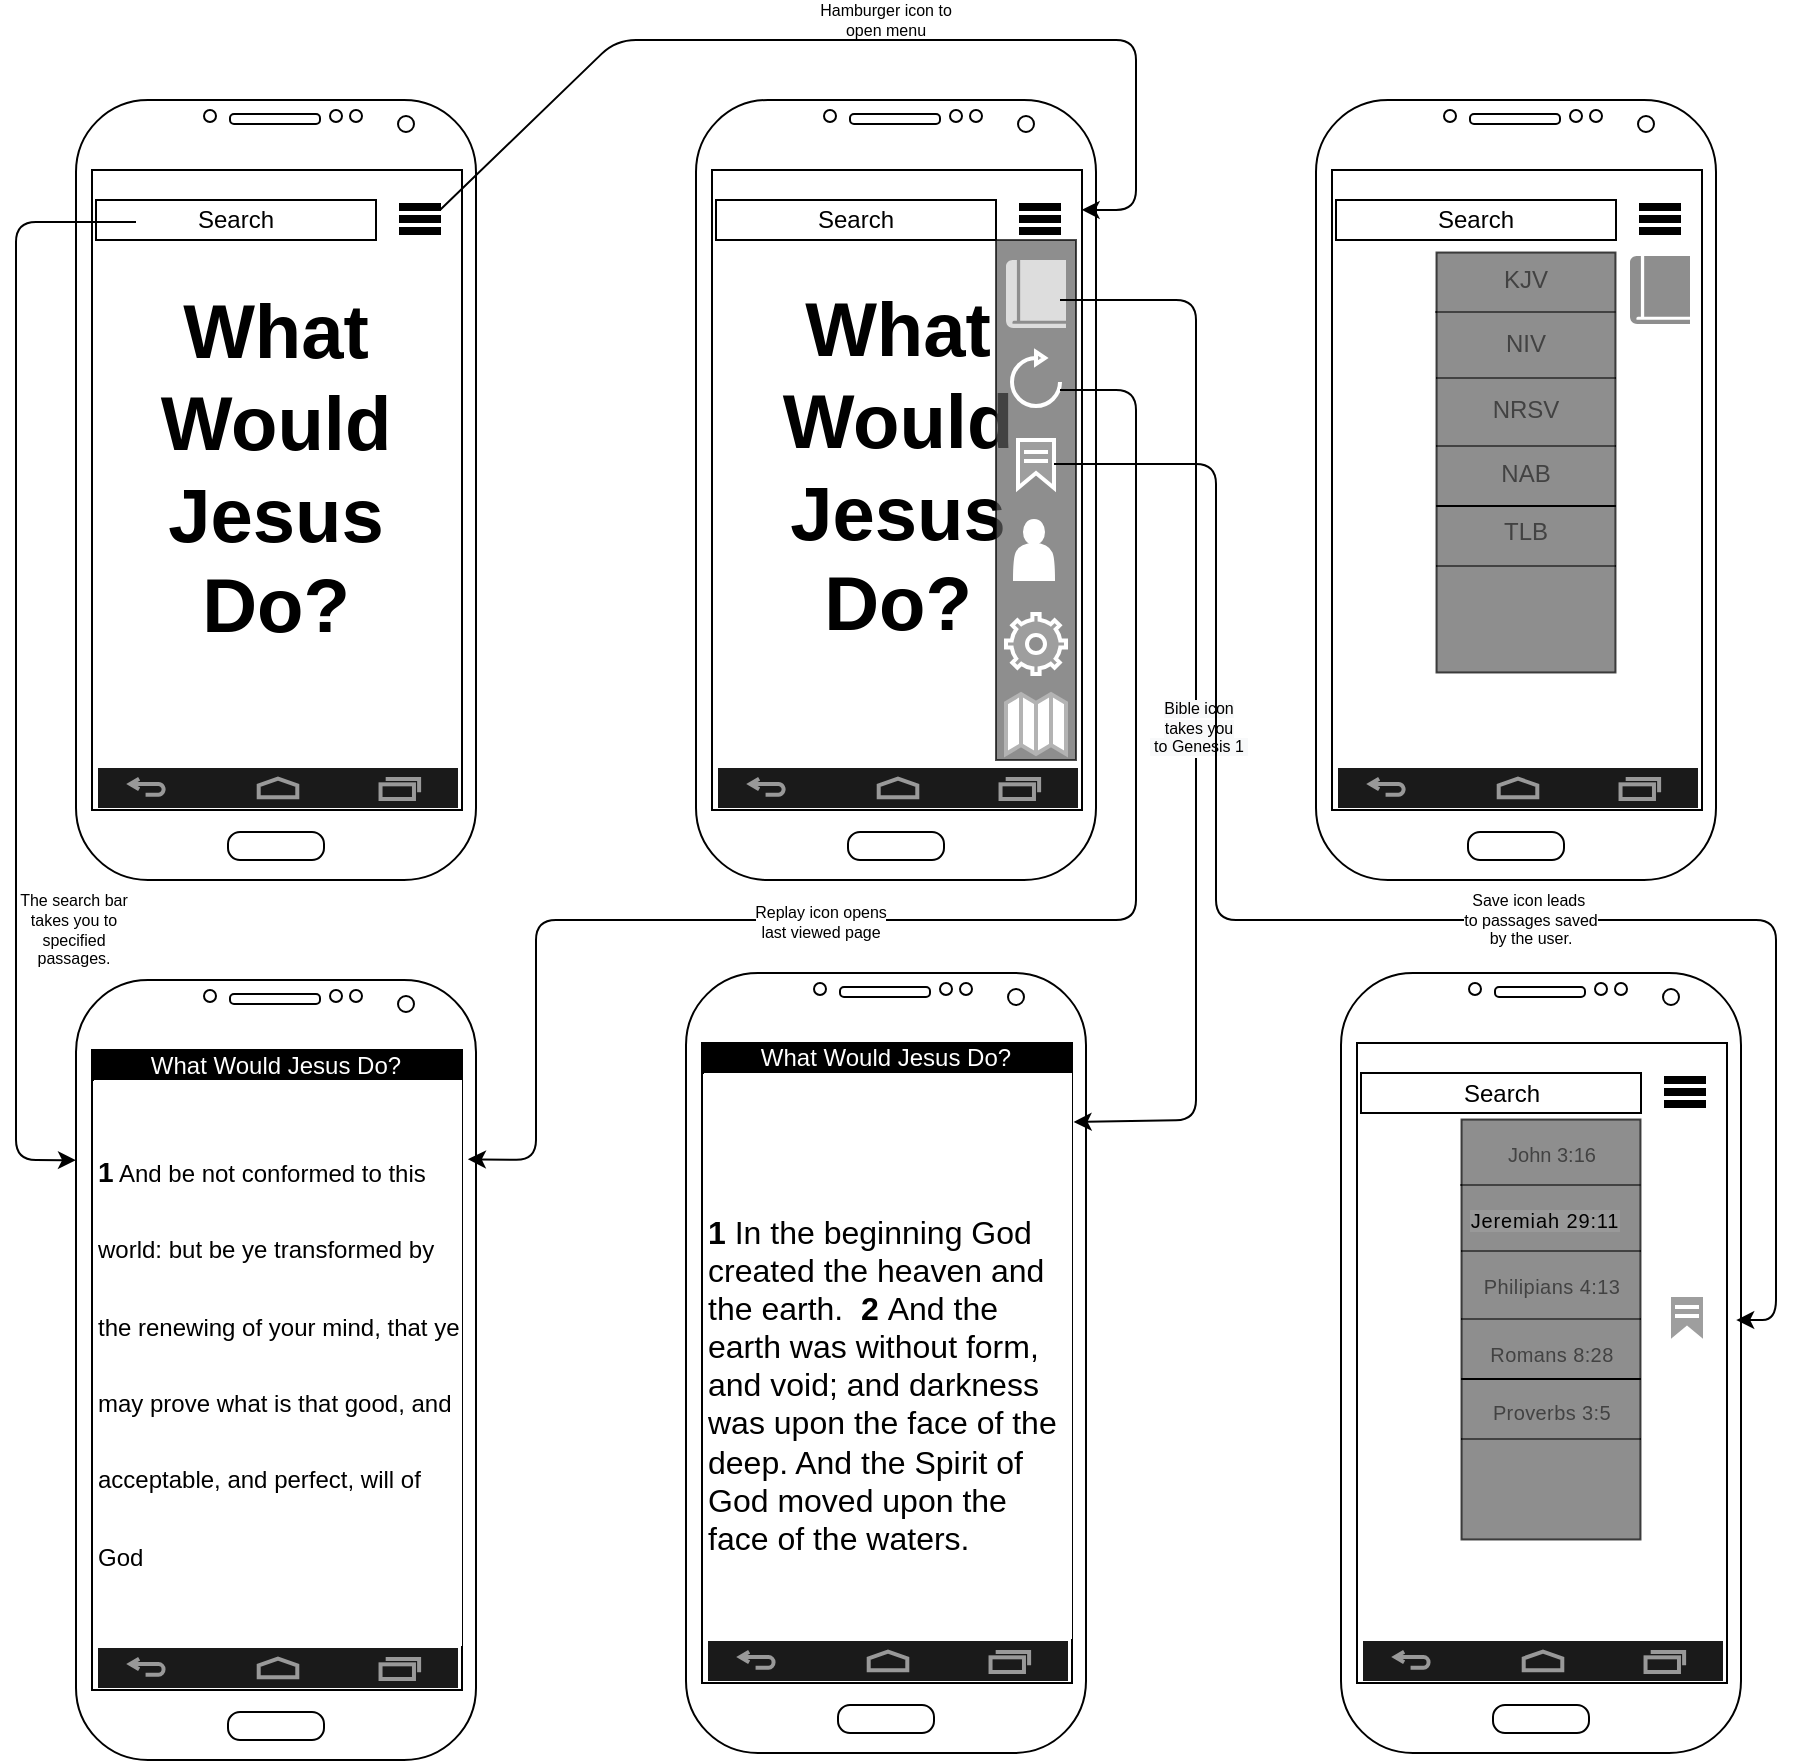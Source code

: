 <mxfile version="13.8.0" type="device"><diagram id="gk7R3OGgibHt61JKc7D0" name="Page-1"><mxGraphModel dx="1673" dy="621" grid="1" gridSize="10" guides="1" tooltips="1" connect="1" arrows="1" fold="1" page="1" pageScale="1" pageWidth="850" pageHeight="1100" math="0" shadow="0"><root><mxCell id="0"/><mxCell id="1" parent="0"/><mxCell id="u8t27nhOu-QMAmzcfLLA-1" value="" style="verticalLabelPosition=bottom;verticalAlign=top;html=1;shadow=0;dashed=0;strokeWidth=1;shape=mxgraph.android.phone2;" parent="1" vertex="1"><mxGeometry x="70" y="70" width="200" height="390" as="geometry"/></mxCell><mxCell id="u8t27nhOu-QMAmzcfLLA-2" value="Search" style="rounded=0;whiteSpace=wrap;html=1;" parent="1" vertex="1"><mxGeometry x="80" y="120" width="140" height="20" as="geometry"/></mxCell><mxCell id="u8t27nhOu-QMAmzcfLLA-7" value="" style="verticalLabelPosition=bottom;verticalAlign=top;html=1;shadow=0;dashed=0;strokeWidth=2;shape=mxgraph.android.navigation_bar_1_landscape;fillColor=#1A1A1A;strokeColor=#999999;fontColor=#000000;" parent="1" vertex="1"><mxGeometry x="81" y="404" width="180" height="20" as="geometry"/></mxCell><mxCell id="u8t27nhOu-QMAmzcfLLA-9" value="" style="rounded=0;whiteSpace=wrap;html=1;fontColor=#ffffff;fillColor=#000000;" parent="1" vertex="1"><mxGeometry x="232" y="128" width="20" height="3" as="geometry"/></mxCell><mxCell id="u8t27nhOu-QMAmzcfLLA-10" value="" style="rounded=0;whiteSpace=wrap;html=1;fontColor=#ffffff;fillColor=#000000;" parent="1" vertex="1"><mxGeometry x="232" y="122" width="20" height="3" as="geometry"/></mxCell><mxCell id="u8t27nhOu-QMAmzcfLLA-11" value="" style="rounded=0;whiteSpace=wrap;html=1;fontColor=#ffffff;fillColor=#000000;" parent="1" vertex="1"><mxGeometry x="232" y="134" width="20" height="3" as="geometry"/></mxCell><mxCell id="u8t27nhOu-QMAmzcfLLA-17" value="&lt;font style=&quot;font-size: 38px&quot;&gt;&lt;b&gt;What Would Jesus Do?&lt;/b&gt;&lt;/font&gt;" style="text;html=1;strokeColor=none;fillColor=none;align=center;verticalAlign=middle;whiteSpace=wrap;rounded=0;fontColor=#000000;" parent="1" vertex="1"><mxGeometry x="80" y="110" width="180" height="290" as="geometry"/></mxCell><mxCell id="u8t27nhOu-QMAmzcfLLA-18" value="" style="verticalLabelPosition=bottom;verticalAlign=top;html=1;shadow=0;dashed=0;strokeWidth=1;shape=mxgraph.android.phone2;" parent="1" vertex="1"><mxGeometry x="380" y="70" width="200" height="390" as="geometry"/></mxCell><mxCell id="u8t27nhOu-QMAmzcfLLA-19" value="Search" style="rounded=0;whiteSpace=wrap;html=1;" parent="1" vertex="1"><mxGeometry x="390" y="120" width="140" height="20" as="geometry"/></mxCell><mxCell id="u8t27nhOu-QMAmzcfLLA-21" value="" style="verticalLabelPosition=bottom;verticalAlign=top;html=1;shadow=0;dashed=0;strokeWidth=2;shape=mxgraph.android.navigation_bar_1_landscape;fillColor=#1A1A1A;strokeColor=#999999;fontColor=#000000;" parent="1" vertex="1"><mxGeometry x="391" y="404" width="180" height="20" as="geometry"/></mxCell><mxCell id="u8t27nhOu-QMAmzcfLLA-22" value="" style="rounded=0;whiteSpace=wrap;html=1;fontColor=#ffffff;fillColor=#000000;" parent="1" vertex="1"><mxGeometry x="542" y="128" width="20" height="3" as="geometry"/></mxCell><mxCell id="u8t27nhOu-QMAmzcfLLA-23" value="" style="rounded=0;whiteSpace=wrap;html=1;fontColor=#ffffff;fillColor=#000000;" parent="1" vertex="1"><mxGeometry x="542" y="122" width="20" height="3" as="geometry"/></mxCell><mxCell id="u8t27nhOu-QMAmzcfLLA-24" value="" style="rounded=0;whiteSpace=wrap;html=1;fontColor=#ffffff;fillColor=#000000;" parent="1" vertex="1"><mxGeometry x="542" y="134" width="20" height="3" as="geometry"/></mxCell><mxCell id="u8t27nhOu-QMAmzcfLLA-25" value="&lt;font style=&quot;font-size: 38px&quot;&gt;&lt;b&gt;What Would Jesus Do?&lt;/b&gt;&lt;/font&gt;" style="text;html=1;strokeColor=none;fillColor=none;align=center;verticalAlign=middle;whiteSpace=wrap;rounded=0;fontColor=#000000;" parent="1" vertex="1"><mxGeometry x="391" y="110" width="180" height="287" as="geometry"/></mxCell><mxCell id="u8t27nhOu-QMAmzcfLLA-26" value="" style="rounded=0;whiteSpace=wrap;html=1;strokeColor=#000000;fontColor=#000000;rotation=90;opacity=70;fillColor=#5E5E5E;" parent="1" vertex="1"><mxGeometry x="420" y="250" width="260" height="40" as="geometry"/></mxCell><mxCell id="u8t27nhOu-QMAmzcfLLA-30" value="" style="html=1;verticalLabelPosition=bottom;align=center;labelBackgroundColor=#ffffff;verticalAlign=top;strokeWidth=2;shadow=0;dashed=0;shape=mxgraph.ios7.icons.settings;fillColor=#9E9E9E;fontColor=#000000;strokeColor=#FFFFFF;" parent="1" vertex="1"><mxGeometry x="535" y="327" width="30" height="30" as="geometry"/></mxCell><mxCell id="u8t27nhOu-QMAmzcfLLA-31" value="" style="html=1;verticalLabelPosition=bottom;align=center;labelBackgroundColor=#ffffff;verticalAlign=top;strokeWidth=2;shadow=0;dashed=0;shape=mxgraph.ios7.icons.bookmark;fillColor=#9E9E9E;fontColor=#000000;strokeColor=#FFFFFF;" parent="1" vertex="1"><mxGeometry x="541" y="240" width="18" height="24" as="geometry"/></mxCell><mxCell id="u8t27nhOu-QMAmzcfLLA-34" value="" style="html=1;verticalLabelPosition=bottom;align=center;labelBackgroundColor=#ffffff;verticalAlign=top;strokeWidth=2;shadow=0;dashed=0;shape=mxgraph.ios7.icons.reload;fillColor=#9E9E9E;fontColor=#000000;strokeColor=#FFFFFF;" parent="1" vertex="1"><mxGeometry x="538" y="196" width="24" height="27" as="geometry"/></mxCell><mxCell id="u8t27nhOu-QMAmzcfLLA-36" value="" style="pointerEvents=1;shadow=0;dashed=0;html=1;strokeColor=none;labelPosition=center;verticalLabelPosition=bottom;verticalAlign=top;outlineConnect=0;align=center;shape=mxgraph.office.concepts.book_journal;fontColor=#000000;opacity=70;fillColor=#FFFFFF;" parent="1" vertex="1"><mxGeometry x="535" y="150" width="30" height="34" as="geometry"/></mxCell><mxCell id="u8t27nhOu-QMAmzcfLLA-37" value="" style="shape=image;html=1;verticalAlign=top;verticalLabelPosition=bottom;labelBackgroundColor=#ffffff;imageAspect=0;aspect=fixed;image=https://cdn1.iconfinder.com/data/icons/essentials-pack/96/search_magnifying_glass_find_magnifier_zoom-128.png;strokeColor=#FFFFFF;fillColor=#FFFFFF;fontColor=#000000;" parent="1" vertex="1"><mxGeometry x="180" y="122" width="15" height="15" as="geometry"/></mxCell><mxCell id="u8t27nhOu-QMAmzcfLLA-39" value="" style="shape=image;html=1;verticalAlign=top;verticalLabelPosition=bottom;labelBackgroundColor=#ffffff;imageAspect=0;aspect=fixed;image=https://cdn1.iconfinder.com/data/icons/essentials-pack/96/search_magnifying_glass_find_magnifier_zoom-128.png;strokeColor=#FFFFFF;fillColor=#FFFFFF;fontColor=#000000;" parent="1" vertex="1"><mxGeometry x="490" y="122" width="15" height="15" as="geometry"/></mxCell><mxCell id="u8t27nhOu-QMAmzcfLLA-41" value="" style="verticalLabelPosition=bottom;verticalAlign=top;html=1;shadow=0;dashed=0;strokeWidth=1;shape=mxgraph.android.phone2;" parent="1" vertex="1"><mxGeometry x="690" y="70" width="200" height="390" as="geometry"/></mxCell><mxCell id="u8t27nhOu-QMAmzcfLLA-42" value="Search" style="rounded=0;whiteSpace=wrap;html=1;" parent="1" vertex="1"><mxGeometry x="700" y="120" width="140" height="20" as="geometry"/></mxCell><mxCell id="u8t27nhOu-QMAmzcfLLA-43" value="" style="verticalLabelPosition=bottom;verticalAlign=top;html=1;shadow=0;dashed=0;strokeWidth=2;shape=mxgraph.android.navigation_bar_1_landscape;fillColor=#1A1A1A;strokeColor=#999999;fontColor=#000000;" parent="1" vertex="1"><mxGeometry x="701" y="404" width="180" height="20" as="geometry"/></mxCell><mxCell id="u8t27nhOu-QMAmzcfLLA-44" value="" style="rounded=0;whiteSpace=wrap;html=1;fontColor=#ffffff;fillColor=#000000;" parent="1" vertex="1"><mxGeometry x="852" y="128" width="20" height="3" as="geometry"/></mxCell><mxCell id="u8t27nhOu-QMAmzcfLLA-45" value="" style="rounded=0;whiteSpace=wrap;html=1;fontColor=#ffffff;fillColor=#000000;" parent="1" vertex="1"><mxGeometry x="852" y="122" width="20" height="3" as="geometry"/></mxCell><mxCell id="u8t27nhOu-QMAmzcfLLA-46" value="" style="rounded=0;whiteSpace=wrap;html=1;fontColor=#ffffff;fillColor=#000000;" parent="1" vertex="1"><mxGeometry x="852" y="134" width="20" height="3" as="geometry"/></mxCell><mxCell id="u8t27nhOu-QMAmzcfLLA-48" value="" style="shape=image;html=1;verticalAlign=top;verticalLabelPosition=bottom;labelBackgroundColor=#ffffff;imageAspect=0;aspect=fixed;image=https://cdn1.iconfinder.com/data/icons/essentials-pack/96/search_magnifying_glass_find_magnifier_zoom-128.png;strokeColor=#FFFFFF;fillColor=#FFFFFF;fontColor=#000000;" parent="1" vertex="1"><mxGeometry x="800" y="122" width="15" height="15" as="geometry"/></mxCell><mxCell id="u8t27nhOu-QMAmzcfLLA-49" value="" style="shape=actor;whiteSpace=wrap;html=1;strokeColor=#FFFFFF;fillColor=#FFFFFF;fontColor=#000000;" parent="1" vertex="1"><mxGeometry x="539" y="280" width="20" height="30" as="geometry"/></mxCell><mxCell id="HzYfSHSDESSfTmAfajsV-2" value="" style="html=1;verticalLabelPosition=bottom;align=center;labelBackgroundColor=#ffffff;verticalAlign=top;strokeWidth=2;shadow=0;dashed=0;shape=mxgraph.ios7.icons.map;strokeColor=#B3B3B3;" parent="1" vertex="1"><mxGeometry x="535" y="367" width="30" height="30" as="geometry"/></mxCell><mxCell id="HzYfSHSDESSfTmAfajsV-3" value="" style="pointerEvents=1;shadow=0;dashed=0;html=1;strokeColor=none;labelPosition=center;verticalLabelPosition=bottom;verticalAlign=top;outlineConnect=0;align=center;shape=mxgraph.office.concepts.book_journal;fontColor=#000000;opacity=70;fillColor=#5E5E5E;" parent="1" vertex="1"><mxGeometry x="847" y="148" width="30" height="34" as="geometry"/></mxCell><mxCell id="HzYfSHSDESSfTmAfajsV-5" value="KJV" style="text;html=1;strokeColor=none;fillColor=none;align=center;verticalAlign=middle;whiteSpace=wrap;rounded=0;opacity=70;" parent="1" vertex="1"><mxGeometry x="750" y="150" width="90" height="20" as="geometry"/></mxCell><mxCell id="HzYfSHSDESSfTmAfajsV-6" value="NIV" style="text;html=1;strokeColor=none;fillColor=none;align=center;verticalAlign=middle;whiteSpace=wrap;rounded=0;opacity=70;" parent="1" vertex="1"><mxGeometry x="750" y="182" width="90" height="20" as="geometry"/></mxCell><mxCell id="HzYfSHSDESSfTmAfajsV-7" value="NRSV" style="text;html=1;strokeColor=none;fillColor=none;align=center;verticalAlign=middle;whiteSpace=wrap;rounded=0;opacity=70;" parent="1" vertex="1"><mxGeometry x="750" y="215" width="90" height="20" as="geometry"/></mxCell><mxCell id="HzYfSHSDESSfTmAfajsV-8" value="NAB" style="text;html=1;strokeColor=none;fillColor=none;align=center;verticalAlign=middle;whiteSpace=wrap;rounded=0;opacity=70;" parent="1" vertex="1"><mxGeometry x="750" y="247" width="90" height="20" as="geometry"/></mxCell><mxCell id="HzYfSHSDESSfTmAfajsV-9" value="TLB" style="text;html=1;strokeColor=none;fillColor=none;align=center;verticalAlign=middle;whiteSpace=wrap;rounded=0;opacity=70;" parent="1" vertex="1"><mxGeometry x="750" y="276" width="90" height="20" as="geometry"/></mxCell><mxCell id="HzYfSHSDESSfTmAfajsV-10" value="" style="endArrow=none;html=1;" parent="1" source="HzYfSHSDESSfTmAfajsV-4" edge="1"><mxGeometry width="50" height="50" relative="1" as="geometry"><mxPoint x="750" y="272" as="sourcePoint"/><mxPoint x="840" y="272" as="targetPoint"/></mxGeometry></mxCell><mxCell id="HzYfSHSDESSfTmAfajsV-13" value="" style="endArrow=none;html=1;" parent="1" edge="1"><mxGeometry width="50" height="50" relative="1" as="geometry"><mxPoint x="750" y="243" as="sourcePoint"/><mxPoint x="840" y="243" as="targetPoint"/></mxGeometry></mxCell><mxCell id="HzYfSHSDESSfTmAfajsV-14" value="" style="endArrow=none;html=1;" parent="1" edge="1"><mxGeometry width="50" height="50" relative="1" as="geometry"><mxPoint x="750" y="209" as="sourcePoint"/><mxPoint x="840" y="209" as="targetPoint"/></mxGeometry></mxCell><mxCell id="HzYfSHSDESSfTmAfajsV-15" value="" style="endArrow=none;html=1;" parent="1" edge="1"><mxGeometry width="50" height="50" relative="1" as="geometry"><mxPoint x="749.75" y="176" as="sourcePoint"/><mxPoint x="839.75" y="176" as="targetPoint"/></mxGeometry></mxCell><mxCell id="HzYfSHSDESSfTmAfajsV-16" value="" style="endArrow=none;html=1;" parent="1" edge="1"><mxGeometry width="50" height="50" relative="1" as="geometry"><mxPoint x="750" y="303" as="sourcePoint"/><mxPoint x="840" y="303" as="targetPoint"/></mxGeometry></mxCell><mxCell id="HzYfSHSDESSfTmAfajsV-4" value="&lt;font size=&quot;1&quot;&gt;&lt;br&gt;&lt;/font&gt;" style="rounded=0;whiteSpace=wrap;html=1;fillColor=#5E5E5E;rotation=90;opacity=70;align=center;labelBorderColor=none;strokeWidth=1;" parent="1" vertex="1"><mxGeometry x="690" y="206.5" width="210" height="89.5" as="geometry"/></mxCell><mxCell id="HzYfSHSDESSfTmAfajsV-17" value="" style="endArrow=none;html=1;" parent="1" target="HzYfSHSDESSfTmAfajsV-4" edge="1"><mxGeometry width="50" height="50" relative="1" as="geometry"><mxPoint x="750" y="272" as="sourcePoint"/><mxPoint x="840" y="272" as="targetPoint"/></mxGeometry></mxCell><mxCell id="HzYfSHSDESSfTmAfajsV-19" value="" style="endArrow=none;html=1;" parent="1" edge="1"><mxGeometry width="50" height="50" relative="1" as="geometry"><mxPoint x="750" y="273" as="sourcePoint"/><mxPoint x="840" y="273" as="targetPoint"/></mxGeometry></mxCell><mxCell id="wZAakhNZ2oQMDFhuM46E-1" value="" style="verticalLabelPosition=bottom;verticalAlign=top;html=1;shadow=0;dashed=0;strokeWidth=1;shape=mxgraph.android.phone2;" parent="1" vertex="1"><mxGeometry x="70" y="510" width="200" height="390" as="geometry"/></mxCell><mxCell id="wZAakhNZ2oQMDFhuM46E-3" value="" style="verticalLabelPosition=bottom;verticalAlign=top;html=1;shadow=0;dashed=0;strokeWidth=2;shape=mxgraph.android.navigation_bar_1_landscape;fillColor=#1A1A1A;strokeColor=#999999;fontColor=#000000;" parent="1" vertex="1"><mxGeometry x="81" y="844" width="180" height="20" as="geometry"/></mxCell><mxCell id="wZAakhNZ2oQMDFhuM46E-9" value="&lt;font color=&quot;#ffffff&quot;&gt;What Would Jesus Do?&lt;/font&gt;" style="rounded=0;whiteSpace=wrap;html=1;fillColor=#000000;" parent="1" vertex="1"><mxGeometry x="78" y="545" width="184" height="15" as="geometry"/></mxCell><mxCell id="wZAakhNZ2oQMDFhuM46E-10" value="&lt;p style=&quot;box-sizing: border-box ; min-width: 0px ; line-height: 2.4rem ; background-color: rgb(255 , 255 , 255)&quot;&gt;&lt;span id=&quot;en-KJV-28248&quot; class=&quot;text Rom-12-2&quot;&gt;&lt;font&gt;&lt;b&gt;&lt;font style=&quot;font-size: 14px&quot;&gt;1&lt;/font&gt;&lt;/b&gt; And be not conformed to this world: but be ye transformed by the renewing of your mind, that ye may prove what is that good, and acceptable, and perfect, will of God&lt;/font&gt;&lt;/span&gt;&lt;/p&gt;" style="text;html=1;strokeColor=none;align=left;verticalAlign=middle;whiteSpace=wrap;rounded=0;fillColor=#FFFFFF;" parent="1" vertex="1"><mxGeometry x="79" y="560" width="184" height="283" as="geometry"/></mxCell><mxCell id="XPmHkmqlokjfU75do_1V-2" value="" style="endArrow=classic;html=1;entryX=1.01;entryY=0.052;entryDx=0;entryDy=0;entryPerimeter=0;" edge="1" parent="1" target="u8t27nhOu-QMAmzcfLLA-25"><mxGeometry width="50" height="50" relative="1" as="geometry"><mxPoint x="252" y="125" as="sourcePoint"/><mxPoint x="600" y="150" as="targetPoint"/><Array as="points"><mxPoint x="340" y="40"/><mxPoint x="600" y="40"/><mxPoint x="600" y="125"/></Array></mxGeometry></mxCell><mxCell id="XPmHkmqlokjfU75do_1V-3" value="Hamburger icon to open menu" style="text;html=1;strokeColor=none;fillColor=none;align=center;verticalAlign=middle;whiteSpace=wrap;rounded=0;fontSize=8;" vertex="1" parent="1"><mxGeometry x="440" y="20" width="70" height="20" as="geometry"/></mxCell><mxCell id="XPmHkmqlokjfU75do_1V-14" value="" style="endArrow=classic;html=1;fontSize=8;entryX=0;entryY=0.231;entryDx=0;entryDy=0;entryPerimeter=0;" edge="1" parent="1" target="wZAakhNZ2oQMDFhuM46E-1"><mxGeometry width="50" height="50" relative="1" as="geometry"><mxPoint x="99.999" y="131" as="sourcePoint"/><mxPoint x="40" y="624" as="targetPoint"/><Array as="points"><mxPoint x="40" y="131"/><mxPoint x="40" y="600"/></Array></mxGeometry></mxCell><mxCell id="XPmHkmqlokjfU75do_1V-15" value="The search bar takes you to specified passages." style="text;html=1;strokeColor=none;fillColor=none;align=center;verticalAlign=middle;whiteSpace=wrap;rounded=0;fontSize=8;" vertex="1" parent="1"><mxGeometry x="38" y="460" width="62" height="50" as="geometry"/></mxCell><mxCell id="XPmHkmqlokjfU75do_1V-18" value="" style="verticalLabelPosition=bottom;verticalAlign=top;html=1;shadow=0;dashed=0;strokeWidth=1;shape=mxgraph.android.phone2;" vertex="1" parent="1"><mxGeometry x="375" y="506.5" width="200" height="390" as="geometry"/></mxCell><mxCell id="XPmHkmqlokjfU75do_1V-19" value="" style="verticalLabelPosition=bottom;verticalAlign=top;html=1;shadow=0;dashed=0;strokeWidth=2;shape=mxgraph.android.navigation_bar_1_landscape;fillColor=#1A1A1A;strokeColor=#999999;fontColor=#000000;" vertex="1" parent="1"><mxGeometry x="386" y="840.5" width="180" height="20" as="geometry"/></mxCell><mxCell id="XPmHkmqlokjfU75do_1V-20" value="&lt;font color=&quot;#ffffff&quot;&gt;What Would Jesus Do?&lt;/font&gt;" style="rounded=0;whiteSpace=wrap;html=1;fillColor=#000000;" vertex="1" parent="1"><mxGeometry x="383" y="541.5" width="184" height="15" as="geometry"/></mxCell><mxCell id="XPmHkmqlokjfU75do_1V-21" value="&lt;br&gt;&lt;br&gt;&lt;font style=&quot;font-size: 16px&quot;&gt;&lt;b style=&quot;color: rgb(0 , 0 , 0) ; font-style: normal ; letter-spacing: normal ; text-indent: 0px ; text-transform: none ; word-spacing: 0px&quot;&gt;1&amp;nbsp;&lt;/b&gt;&lt;span style=&quot;color: rgb(0 , 0 , 0) ; font-style: normal ; font-weight: 400 ; letter-spacing: normal ; text-indent: 0px ; text-transform: none ; word-spacing: 0px ; display: inline ; float: none&quot;&gt;In the beginning God created the heaven and the earth.&amp;nbsp;&amp;nbsp;&lt;/span&gt;&lt;b style=&quot;color: rgb(0 , 0 , 0) ; font-style: normal ; letter-spacing: normal ; text-indent: 0px ; text-transform: none ; word-spacing: 0px&quot;&gt;2&lt;/b&gt;&lt;span style=&quot;color: rgb(0 , 0 , 0) ; font-style: normal ; font-weight: 400 ; letter-spacing: normal ; text-indent: 0px ; text-transform: none ; word-spacing: 0px ; display: inline ; float: none&quot;&gt;&amp;nbsp;And the earth was without form, and void; and darkness was upon the face of the deep. And the Spirit of God moved upon the face of the waters.&lt;/span&gt;&lt;/font&gt;" style="text;html=1;strokeColor=none;align=left;verticalAlign=middle;whiteSpace=wrap;rounded=0;fillColor=#FFFFFF;" vertex="1" parent="1"><mxGeometry x="384" y="556.5" width="184" height="283" as="geometry"/></mxCell><mxCell id="XPmHkmqlokjfU75do_1V-22" value="" style="endArrow=classic;html=1;fontSize=8;entryX=0.969;entryY=0.191;entryDx=0;entryDy=0;entryPerimeter=0;" edge="1" parent="1" target="XPmHkmqlokjfU75do_1V-18"><mxGeometry width="50" height="50" relative="1" as="geometry"><mxPoint x="562" y="170" as="sourcePoint"/><mxPoint x="570" y="584" as="targetPoint"/><Array as="points"><mxPoint x="630" y="170"/><mxPoint x="630" y="580"/></Array></mxGeometry></mxCell><mxCell id="XPmHkmqlokjfU75do_1V-36" value="&lt;span style=&quot;background-color: rgb(248 , 249 , 250)&quot;&gt;Bible icon &lt;br&gt;takes you&lt;br&gt;&amp;nbsp;to Genesis&amp;nbsp;1&amp;nbsp;&lt;/span&gt;" style="edgeLabel;html=1;align=center;verticalAlign=middle;resizable=0;points=[];fontSize=8;" vertex="1" connectable="0" parent="XPmHkmqlokjfU75do_1V-22"><mxGeometry x="0.045" y="1" relative="1" as="geometry"><mxPoint as="offset"/></mxGeometry></mxCell><mxCell id="XPmHkmqlokjfU75do_1V-37" value="" style="endArrow=classic;html=1;fontSize=8;entryX=1.016;entryY=0.14;entryDx=0;entryDy=0;entryPerimeter=0;" edge="1" parent="1" target="wZAakhNZ2oQMDFhuM46E-10"><mxGeometry width="50" height="50" relative="1" as="geometry"><mxPoint x="562" y="215" as="sourcePoint"/><mxPoint x="300" y="640" as="targetPoint"/><Array as="points"><mxPoint x="600" y="215"/><mxPoint x="600" y="480"/><mxPoint x="300" y="480"/><mxPoint x="300" y="600"/></Array></mxGeometry></mxCell><mxCell id="XPmHkmqlokjfU75do_1V-38" value="Replay icon opens &lt;br&gt;last viewed page" style="edgeLabel;html=1;align=center;verticalAlign=middle;resizable=0;points=[];fontSize=8;" vertex="1" connectable="0" parent="XPmHkmqlokjfU75do_1V-37"><mxGeometry x="0.218" y="1" relative="1" as="geometry"><mxPoint as="offset"/></mxGeometry></mxCell><mxCell id="XPmHkmqlokjfU75do_1V-39" value="" style="verticalLabelPosition=bottom;verticalAlign=top;html=1;shadow=0;dashed=0;strokeWidth=1;shape=mxgraph.android.phone2;" vertex="1" parent="1"><mxGeometry x="702.5" y="506.5" width="200" height="390" as="geometry"/></mxCell><mxCell id="XPmHkmqlokjfU75do_1V-40" value="Search" style="rounded=0;whiteSpace=wrap;html=1;" vertex="1" parent="1"><mxGeometry x="712.5" y="556.5" width="140" height="20" as="geometry"/></mxCell><mxCell id="XPmHkmqlokjfU75do_1V-41" value="" style="verticalLabelPosition=bottom;verticalAlign=top;html=1;shadow=0;dashed=0;strokeWidth=2;shape=mxgraph.android.navigation_bar_1_landscape;fillColor=#1A1A1A;strokeColor=#999999;fontColor=#000000;" vertex="1" parent="1"><mxGeometry x="713.5" y="840.5" width="180" height="20" as="geometry"/></mxCell><mxCell id="XPmHkmqlokjfU75do_1V-42" value="" style="rounded=0;whiteSpace=wrap;html=1;fontColor=#ffffff;fillColor=#000000;" vertex="1" parent="1"><mxGeometry x="864.5" y="564.5" width="20" height="3" as="geometry"/></mxCell><mxCell id="XPmHkmqlokjfU75do_1V-43" value="" style="rounded=0;whiteSpace=wrap;html=1;fontColor=#ffffff;fillColor=#000000;" vertex="1" parent="1"><mxGeometry x="864.5" y="558.5" width="20" height="3" as="geometry"/></mxCell><mxCell id="XPmHkmqlokjfU75do_1V-44" value="" style="rounded=0;whiteSpace=wrap;html=1;fontColor=#ffffff;fillColor=#000000;" vertex="1" parent="1"><mxGeometry x="864.5" y="570.5" width="20" height="3" as="geometry"/></mxCell><mxCell id="XPmHkmqlokjfU75do_1V-45" value="" style="shape=image;html=1;verticalAlign=top;verticalLabelPosition=bottom;labelBackgroundColor=#ffffff;imageAspect=0;aspect=fixed;image=https://cdn1.iconfinder.com/data/icons/essentials-pack/96/search_magnifying_glass_find_magnifier_zoom-128.png;strokeColor=#FFFFFF;fillColor=#FFFFFF;fontColor=#000000;" vertex="1" parent="1"><mxGeometry x="812.5" y="558.5" width="15" height="15" as="geometry"/></mxCell><mxCell id="XPmHkmqlokjfU75do_1V-47" value="&lt;font style=&quot;font-size: 10px&quot;&gt;John 3:16&lt;/font&gt;" style="text;html=1;strokeColor=none;fillColor=none;align=center;verticalAlign=middle;whiteSpace=wrap;rounded=0;opacity=70;" vertex="1" parent="1"><mxGeometry x="762.5" y="586.5" width="90" height="20" as="geometry"/></mxCell><mxCell id="XPmHkmqlokjfU75do_1V-49" value="&lt;div class=&quot;slideshow-slide-hed&quot; style=&quot;box-sizing: border-box ; font-family: &amp;#34;brandon&amp;#34; , &amp;#34;helvetica&amp;#34; , &amp;#34;arial&amp;#34; , sans-serif ; line-height: 1.13 ; letter-spacing: 0.02em ; margin-bottom: 0.625rem ; padding: 0.625rem 0px ; outline: 0px ; background-color: rgb(255 , 255 , 255) ; font-size: 11px&quot;&gt;&lt;font style=&quot;font-size: 10px&quot;&gt;Philipians 4:13&lt;/font&gt;&lt;/div&gt;&lt;div class=&quot;slideshow-slide-dek&quot; style=&quot;box-sizing: border-box ; font-family: &amp;#34;charter&amp;#34; , &amp;#34;georgia&amp;#34; , &amp;#34;times&amp;#34; , serif ; font-size: 1.062rem ; line-height: 1.4 ; outline: 0px ; background-color: rgb(255 , 255 , 255)&quot;&gt;&lt;/div&gt;" style="text;html=1;strokeColor=none;fillColor=none;align=center;verticalAlign=middle;whiteSpace=wrap;rounded=0;opacity=70;" vertex="1" parent="1"><mxGeometry x="762.5" y="657.5" width="90" height="20" as="geometry"/></mxCell><mxCell id="XPmHkmqlokjfU75do_1V-50" value="&lt;div class=&quot;slideshow-slide-hed&quot; style=&quot;box-sizing: border-box ; font-family: &amp;#34;brandon&amp;#34; , &amp;#34;helvetica&amp;#34; , &amp;#34;arial&amp;#34; , sans-serif ; line-height: 1.13 ; letter-spacing: 0.02em ; margin-bottom: 0.625rem ; padding: 0.625rem 0px ; outline: 0px ; background-color: rgb(255 , 255 , 255) ; font-size: 10px&quot;&gt;Romans 8:28&lt;/div&gt;&lt;div class=&quot;slideshow-slide-dek&quot; style=&quot;box-sizing: border-box ; font-family: &amp;#34;charter&amp;#34; , &amp;#34;georgia&amp;#34; , &amp;#34;times&amp;#34; , serif ; font-size: 1.062rem ; line-height: 1.4 ; outline: 0px ; background-color: rgb(255 , 255 , 255)&quot;&gt;&lt;/div&gt;" style="text;html=1;strokeColor=none;fillColor=none;align=center;verticalAlign=middle;whiteSpace=wrap;rounded=0;opacity=70;" vertex="1" parent="1"><mxGeometry x="762.5" y="691.5" width="90" height="20" as="geometry"/></mxCell><mxCell id="XPmHkmqlokjfU75do_1V-51" value="&lt;div class=&quot;slideshow-slide-hed&quot; style=&quot;box-sizing: border-box ; font-family: &amp;#34;brandon&amp;#34; , &amp;#34;helvetica&amp;#34; , &amp;#34;arial&amp;#34; , sans-serif ; line-height: 1.13 ; letter-spacing: 0.02em ; margin-bottom: 0.625rem ; padding: 0.625rem 0px ; outline: 0px ; background-color: rgb(255 , 255 , 255) ; font-size: 10px&quot;&gt;Proverbs 3:5&lt;/div&gt;&lt;div class=&quot;slideshow-slide-dek&quot; style=&quot;box-sizing: border-box ; font-family: &amp;#34;charter&amp;#34; , &amp;#34;georgia&amp;#34; , &amp;#34;times&amp;#34; , serif ; font-size: 1.062rem ; line-height: 1.4 ; outline: 0px ; background-color: rgb(255 , 255 , 255)&quot;&gt;&lt;/div&gt;" style="text;html=1;strokeColor=none;fillColor=none;align=center;verticalAlign=middle;whiteSpace=wrap;rounded=0;opacity=70;" vertex="1" parent="1"><mxGeometry x="762.5" y="720.5" width="90" height="20" as="geometry"/></mxCell><mxCell id="XPmHkmqlokjfU75do_1V-52" value="" style="endArrow=none;html=1;" edge="1" parent="1" source="XPmHkmqlokjfU75do_1V-57"><mxGeometry width="50" height="50" relative="1" as="geometry"><mxPoint x="762.5" y="708.5" as="sourcePoint"/><mxPoint x="852.5" y="708.5" as="targetPoint"/></mxGeometry></mxCell><mxCell id="XPmHkmqlokjfU75do_1V-53" value="" style="endArrow=none;html=1;" edge="1" parent="1"><mxGeometry width="50" height="50" relative="1" as="geometry"><mxPoint x="762.5" y="679.5" as="sourcePoint"/><mxPoint x="852.5" y="679.5" as="targetPoint"/></mxGeometry></mxCell><mxCell id="XPmHkmqlokjfU75do_1V-54" value="" style="endArrow=none;html=1;" edge="1" parent="1"><mxGeometry width="50" height="50" relative="1" as="geometry"><mxPoint x="762.5" y="645.5" as="sourcePoint"/><mxPoint x="852.5" y="645.5" as="targetPoint"/></mxGeometry></mxCell><mxCell id="XPmHkmqlokjfU75do_1V-55" value="" style="endArrow=none;html=1;" edge="1" parent="1"><mxGeometry width="50" height="50" relative="1" as="geometry"><mxPoint x="762.25" y="612.5" as="sourcePoint"/><mxPoint x="852.25" y="612.5" as="targetPoint"/></mxGeometry></mxCell><mxCell id="XPmHkmqlokjfU75do_1V-56" value="" style="endArrow=none;html=1;" edge="1" parent="1"><mxGeometry width="50" height="50" relative="1" as="geometry"><mxPoint x="762.5" y="739.5" as="sourcePoint"/><mxPoint x="852.5" y="739.5" as="targetPoint"/></mxGeometry></mxCell><mxCell id="XPmHkmqlokjfU75do_1V-57" value="&lt;font size=&quot;1&quot;&gt;&lt;br&gt;&lt;/font&gt;" style="rounded=0;whiteSpace=wrap;html=1;fillColor=#5E5E5E;rotation=90;opacity=70;align=center;labelBorderColor=none;strokeWidth=1;" vertex="1" parent="1"><mxGeometry x="702.5" y="640" width="210" height="89.5" as="geometry"/></mxCell><mxCell id="XPmHkmqlokjfU75do_1V-59" value="" style="endArrow=none;html=1;" edge="1" parent="1"><mxGeometry width="50" height="50" relative="1" as="geometry"><mxPoint x="762.5" y="709.5" as="sourcePoint"/><mxPoint x="852.5" y="709.5" as="targetPoint"/></mxGeometry></mxCell><mxCell id="XPmHkmqlokjfU75do_1V-60" value="&lt;span style=&quot;font-family: &amp;#34;brandon&amp;#34; , &amp;#34;helvetica&amp;#34; , &amp;#34;arial&amp;#34; , sans-serif ; font-size: 10px ; letter-spacing: 0.44px ; background-color: rgb(153 , 153 , 153)&quot;&gt;Jeremiah 29:11&lt;/span&gt;" style="text;html=1;align=center;verticalAlign=middle;resizable=0;points=[];autosize=1;fontSize=8;" vertex="1" parent="1"><mxGeometry x="759" y="620" width="90" height="20" as="geometry"/></mxCell><mxCell id="XPmHkmqlokjfU75do_1V-61" value="" style="endArrow=classic;html=1;fontSize=8;entryX=0.988;entryY=0.445;entryDx=0;entryDy=0;entryPerimeter=0;" edge="1" parent="1" target="XPmHkmqlokjfU75do_1V-39"><mxGeometry width="50" height="50" relative="1" as="geometry"><mxPoint x="559" y="252" as="sourcePoint"/><mxPoint x="920" y="730" as="targetPoint"/><Array as="points"><mxPoint x="640" y="252"/><mxPoint x="640" y="480"/><mxPoint x="920" y="480"/><mxPoint x="920" y="680"/></Array></mxGeometry></mxCell><mxCell id="XPmHkmqlokjfU75do_1V-63" value="Save icon leads&amp;nbsp;&lt;br&gt;to passages saved&lt;br&gt;by the user." style="edgeLabel;html=1;align=center;verticalAlign=middle;resizable=0;points=[];fontSize=8;" vertex="1" connectable="0" parent="XPmHkmqlokjfU75do_1V-61"><mxGeometry x="0.151" relative="1" as="geometry"><mxPoint as="offset"/></mxGeometry></mxCell><mxCell id="XPmHkmqlokjfU75do_1V-62" value="" style="html=1;verticalLabelPosition=bottom;align=center;labelBackgroundColor=#ffffff;verticalAlign=top;strokeWidth=2;shadow=0;dashed=0;shape=mxgraph.ios7.icons.bookmark;fillColor=#9E9E9E;fontColor=#000000;strokeColor=#FFFFFF;" vertex="1" parent="1"><mxGeometry x="866.5" y="667.5" width="18" height="24" as="geometry"/></mxCell></root></mxGraphModel></diagram></mxfile>